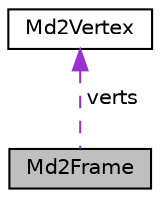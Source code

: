 digraph "Md2Frame"
{
 // LATEX_PDF_SIZE
  edge [fontname="Helvetica",fontsize="10",labelfontname="Helvetica",labelfontsize="10"];
  node [fontname="Helvetica",fontsize="10",shape=record];
  Node1 [label="Md2Frame",height=0.2,width=0.4,color="black", fillcolor="grey75", style="filled", fontcolor="black",tooltip=" "];
  Node2 -> Node1 [dir="back",color="darkorchid3",fontsize="10",style="dashed",label=" verts" ,fontname="Helvetica"];
  Node2 [label="Md2Vertex",height=0.2,width=0.4,color="black", fillcolor="white", style="filled",URL="$struct_md2_vertex.html",tooltip=" "];
}
